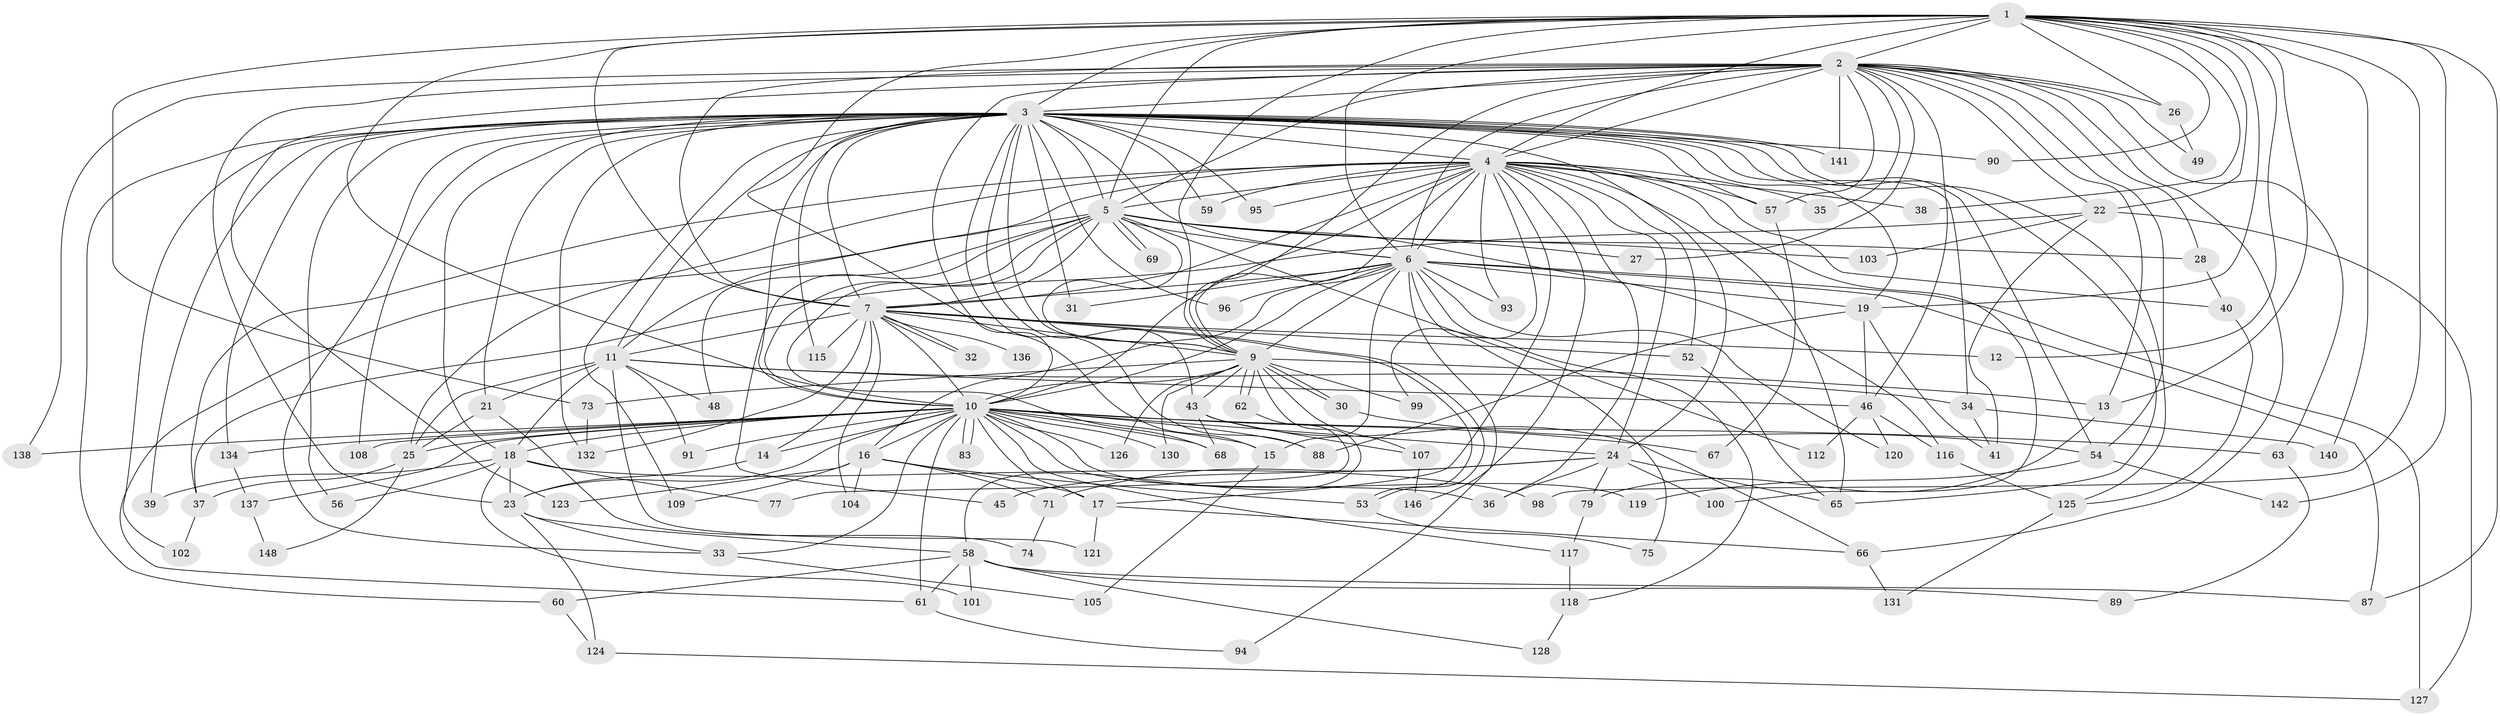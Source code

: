 // original degree distribution, {22: 0.02702702702702703, 27: 0.006756756756756757, 30: 0.006756756756756757, 19: 0.006756756756756757, 24: 0.006756756756756757, 21: 0.006756756756756757, 36: 0.006756756756756757, 11: 0.006756756756756757, 2: 0.5067567567567568, 4: 0.10135135135135136, 3: 0.25, 8: 0.013513513513513514, 5: 0.033783783783783786, 9: 0.013513513513513514, 6: 0.006756756756756757}
// Generated by graph-tools (version 1.1) at 2025/41/03/06/25 10:41:33]
// undirected, 112 vertices, 270 edges
graph export_dot {
graph [start="1"]
  node [color=gray90,style=filled];
  1 [super="+122"];
  2 [super="+47"];
  3 [super="+8"];
  4 [super="+70"];
  5 [super="+44"];
  6 [super="+97"];
  7 [super="+114"];
  9 [super="+72"];
  10 [super="+50"];
  11 [super="+76"];
  12;
  13;
  14 [super="+51"];
  15 [super="+64"];
  16;
  17 [super="+85"];
  18 [super="+135"];
  19 [super="+20"];
  21 [super="+143"];
  22 [super="+42"];
  23 [super="+81"];
  24 [super="+29"];
  25 [super="+82"];
  26;
  27;
  28;
  30;
  31;
  32;
  33 [super="+55"];
  34;
  35;
  36;
  37 [super="+92"];
  38;
  39;
  40;
  41;
  43 [super="+78"];
  45;
  46 [super="+106"];
  48;
  49;
  52 [super="+86"];
  53 [super="+113"];
  54 [super="+111"];
  56;
  57 [super="+110"];
  58;
  59;
  60;
  61 [super="+84"];
  62;
  63;
  65 [super="+145"];
  66 [super="+80"];
  67;
  68;
  69;
  71;
  73 [super="+147"];
  74;
  75;
  77;
  79;
  83;
  87 [super="+133"];
  88 [super="+139"];
  89;
  90;
  91;
  93;
  94;
  95;
  96;
  98;
  99;
  100;
  101;
  102;
  103;
  104;
  105;
  107;
  108;
  109;
  112;
  115;
  116;
  117;
  118;
  119;
  120;
  121;
  123;
  124;
  125 [super="+129"];
  126;
  127 [super="+144"];
  128;
  130;
  131;
  132;
  134;
  136;
  137;
  138;
  140;
  141;
  142;
  146;
  148;
  1 -- 2;
  1 -- 3 [weight=2];
  1 -- 4;
  1 -- 5;
  1 -- 6;
  1 -- 7;
  1 -- 9;
  1 -- 10;
  1 -- 12;
  1 -- 15;
  1 -- 22;
  1 -- 26;
  1 -- 38;
  1 -- 73;
  1 -- 90;
  1 -- 98;
  1 -- 140;
  1 -- 142;
  1 -- 87;
  1 -- 13;
  1 -- 19;
  2 -- 3 [weight=2];
  2 -- 4 [weight=2];
  2 -- 5 [weight=2];
  2 -- 6;
  2 -- 7;
  2 -- 9;
  2 -- 10;
  2 -- 13;
  2 -- 22;
  2 -- 23;
  2 -- 26;
  2 -- 27;
  2 -- 28;
  2 -- 35;
  2 -- 46;
  2 -- 49;
  2 -- 54;
  2 -- 63;
  2 -- 66;
  2 -- 123;
  2 -- 138;
  2 -- 141;
  2 -- 57;
  3 -- 4 [weight=2];
  3 -- 5 [weight=2];
  3 -- 6 [weight=2];
  3 -- 7 [weight=2];
  3 -- 9 [weight=2];
  3 -- 10 [weight=2];
  3 -- 19;
  3 -- 31;
  3 -- 33;
  3 -- 34;
  3 -- 43;
  3 -- 56;
  3 -- 90;
  3 -- 95;
  3 -- 108;
  3 -- 115;
  3 -- 125;
  3 -- 134;
  3 -- 65;
  3 -- 132;
  3 -- 11;
  3 -- 141;
  3 -- 21;
  3 -- 88;
  3 -- 24;
  3 -- 96;
  3 -- 102;
  3 -- 39;
  3 -- 109;
  3 -- 54;
  3 -- 57;
  3 -- 59;
  3 -- 60;
  3 -- 18;
  4 -- 5;
  4 -- 6;
  4 -- 7;
  4 -- 9;
  4 -- 10;
  4 -- 11;
  4 -- 17;
  4 -- 25;
  4 -- 35;
  4 -- 36;
  4 -- 37;
  4 -- 38;
  4 -- 40;
  4 -- 52;
  4 -- 57;
  4 -- 59;
  4 -- 65;
  4 -- 93;
  4 -- 95;
  4 -- 99;
  4 -- 100;
  4 -- 146;
  4 -- 24;
  5 -- 6;
  5 -- 7;
  5 -- 9;
  5 -- 10;
  5 -- 27;
  5 -- 28;
  5 -- 48;
  5 -- 61;
  5 -- 68;
  5 -- 69;
  5 -- 69;
  5 -- 112;
  5 -- 116;
  5 -- 45;
  5 -- 103;
  6 -- 7 [weight=2];
  6 -- 9;
  6 -- 10;
  6 -- 16;
  6 -- 19;
  6 -- 31;
  6 -- 75;
  6 -- 87;
  6 -- 93;
  6 -- 94;
  6 -- 96;
  6 -- 118;
  6 -- 120;
  6 -- 15;
  6 -- 127;
  7 -- 9;
  7 -- 10;
  7 -- 12;
  7 -- 14;
  7 -- 32;
  7 -- 32;
  7 -- 52;
  7 -- 53 [weight=2];
  7 -- 53;
  7 -- 104;
  7 -- 115;
  7 -- 136 [weight=2];
  7 -- 11;
  7 -- 132;
  9 -- 10 [weight=2];
  9 -- 13;
  9 -- 30;
  9 -- 30;
  9 -- 43;
  9 -- 58;
  9 -- 62;
  9 -- 62;
  9 -- 73;
  9 -- 99;
  9 -- 126;
  9 -- 130;
  9 -- 107;
  10 -- 14;
  10 -- 15;
  10 -- 16;
  10 -- 17;
  10 -- 18;
  10 -- 24;
  10 -- 25;
  10 -- 33;
  10 -- 61;
  10 -- 63;
  10 -- 67;
  10 -- 68;
  10 -- 83;
  10 -- 83;
  10 -- 88;
  10 -- 91;
  10 -- 108;
  10 -- 117;
  10 -- 119;
  10 -- 126;
  10 -- 130;
  10 -- 134;
  10 -- 137;
  10 -- 138;
  10 -- 36;
  10 -- 23;
  11 -- 18;
  11 -- 21;
  11 -- 34;
  11 -- 48;
  11 -- 91;
  11 -- 121;
  11 -- 46;
  11 -- 25;
  13 -- 79;
  14 -- 23;
  15 -- 105;
  16 -- 71;
  16 -- 104;
  16 -- 109;
  16 -- 123;
  16 -- 17;
  16 -- 53;
  17 -- 66;
  17 -- 121;
  18 -- 23;
  18 -- 39;
  18 -- 56;
  18 -- 77;
  18 -- 98;
  18 -- 101;
  19 -- 41;
  19 -- 46;
  19 -- 88;
  21 -- 74;
  21 -- 25;
  22 -- 103;
  22 -- 41;
  22 -- 127;
  22 -- 37;
  23 -- 58;
  23 -- 124;
  23 -- 33;
  24 -- 36;
  24 -- 45;
  24 -- 65;
  24 -- 71;
  24 -- 79;
  24 -- 100;
  25 -- 37;
  25 -- 148;
  26 -- 49;
  28 -- 40;
  30 -- 54;
  33 -- 105;
  34 -- 41;
  34 -- 140;
  37 -- 102;
  40 -- 125;
  43 -- 107;
  43 -- 66;
  43 -- 68;
  46 -- 120;
  46 -- 112;
  46 -- 116;
  52 -- 65;
  53 -- 75;
  54 -- 119;
  54 -- 142;
  57 -- 67;
  58 -- 60;
  58 -- 87;
  58 -- 89;
  58 -- 101;
  58 -- 128;
  58 -- 61;
  60 -- 124;
  61 -- 94;
  62 -- 77;
  63 -- 89;
  66 -- 131;
  71 -- 74;
  73 -- 132;
  79 -- 117;
  107 -- 146;
  116 -- 125;
  117 -- 118;
  118 -- 128;
  124 -- 127;
  125 -- 131;
  134 -- 137;
  137 -- 148;
}
